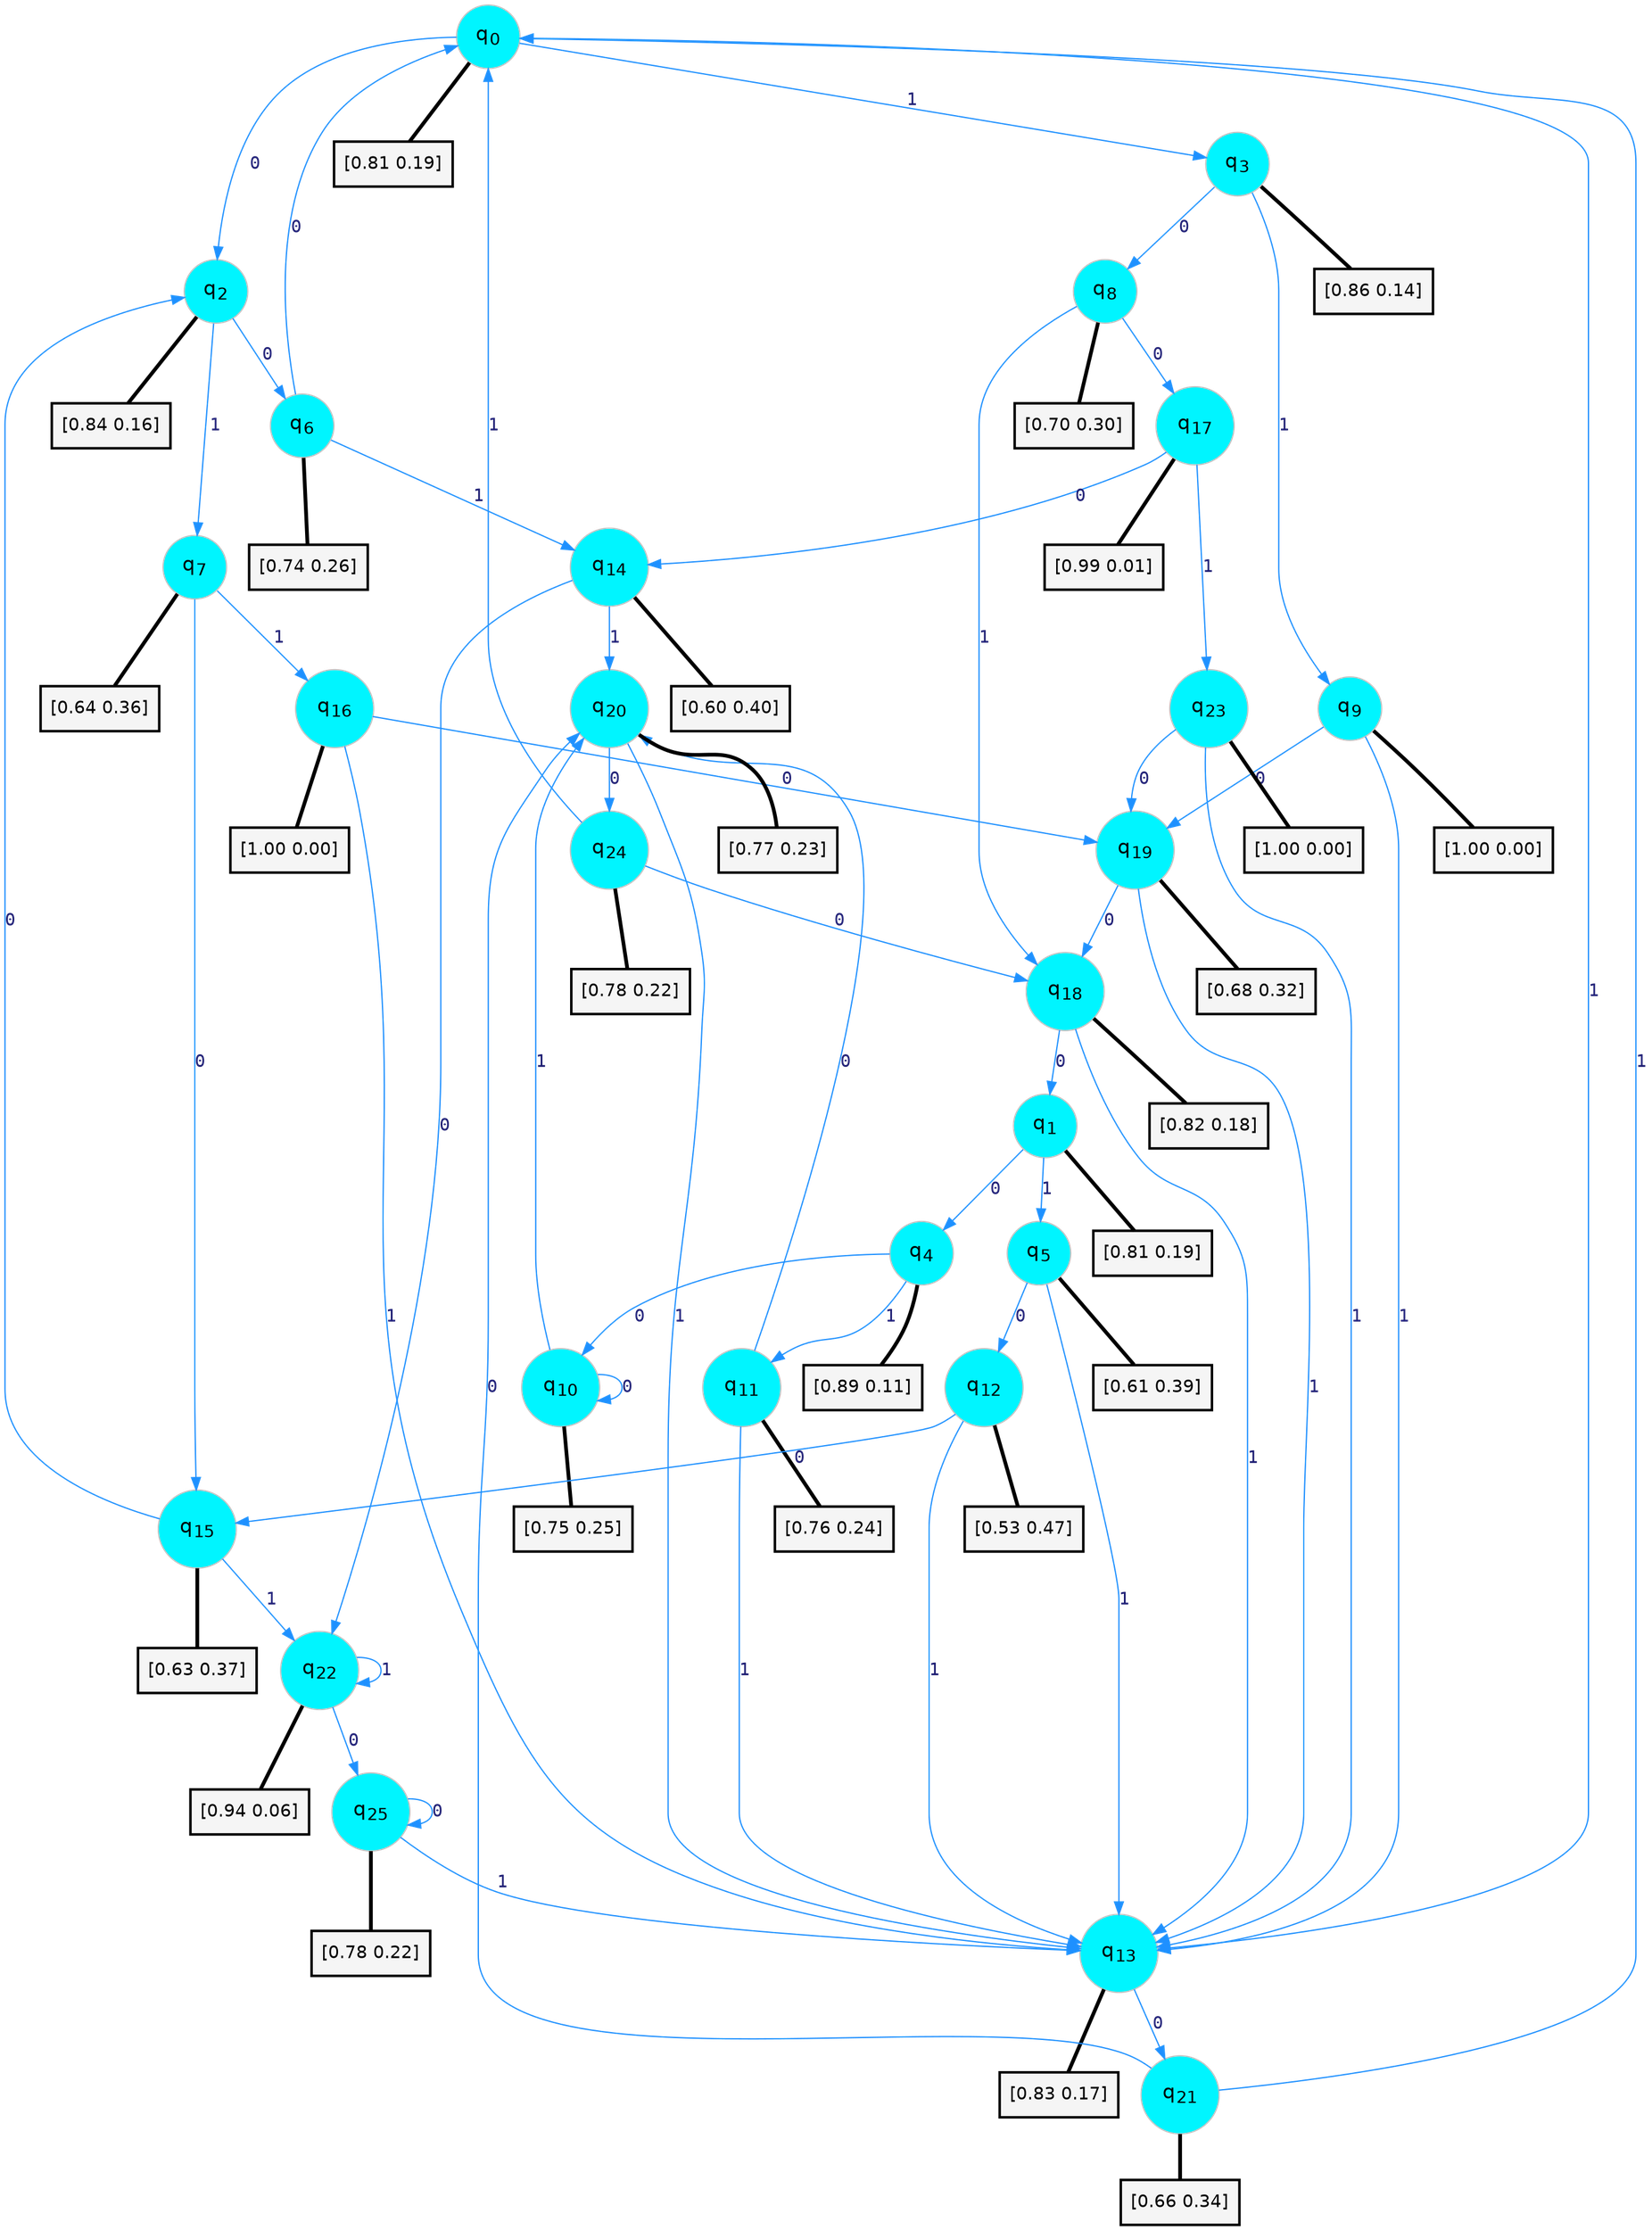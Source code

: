 digraph G {
graph [
bgcolor=transparent, dpi=300, rankdir=TD, size="40,25"];
node [
color=gray, fillcolor=turquoise1, fontcolor=black, fontname=Helvetica, fontsize=16, fontweight=bold, shape=circle, style=filled];
edge [
arrowsize=1, color=dodgerblue1, fontcolor=midnightblue, fontname=courier, fontweight=bold, penwidth=1, style=solid, weight=20];
0[label=<q<SUB>0</SUB>>];
1[label=<q<SUB>1</SUB>>];
2[label=<q<SUB>2</SUB>>];
3[label=<q<SUB>3</SUB>>];
4[label=<q<SUB>4</SUB>>];
5[label=<q<SUB>5</SUB>>];
6[label=<q<SUB>6</SUB>>];
7[label=<q<SUB>7</SUB>>];
8[label=<q<SUB>8</SUB>>];
9[label=<q<SUB>9</SUB>>];
10[label=<q<SUB>10</SUB>>];
11[label=<q<SUB>11</SUB>>];
12[label=<q<SUB>12</SUB>>];
13[label=<q<SUB>13</SUB>>];
14[label=<q<SUB>14</SUB>>];
15[label=<q<SUB>15</SUB>>];
16[label=<q<SUB>16</SUB>>];
17[label=<q<SUB>17</SUB>>];
18[label=<q<SUB>18</SUB>>];
19[label=<q<SUB>19</SUB>>];
20[label=<q<SUB>20</SUB>>];
21[label=<q<SUB>21</SUB>>];
22[label=<q<SUB>22</SUB>>];
23[label=<q<SUB>23</SUB>>];
24[label=<q<SUB>24</SUB>>];
25[label=<q<SUB>25</SUB>>];
26[label="[0.81 0.19]", shape=box,fontcolor=black, fontname=Helvetica, fontsize=14, penwidth=2, fillcolor=whitesmoke,color=black];
27[label="[0.81 0.19]", shape=box,fontcolor=black, fontname=Helvetica, fontsize=14, penwidth=2, fillcolor=whitesmoke,color=black];
28[label="[0.84 0.16]", shape=box,fontcolor=black, fontname=Helvetica, fontsize=14, penwidth=2, fillcolor=whitesmoke,color=black];
29[label="[0.86 0.14]", shape=box,fontcolor=black, fontname=Helvetica, fontsize=14, penwidth=2, fillcolor=whitesmoke,color=black];
30[label="[0.89 0.11]", shape=box,fontcolor=black, fontname=Helvetica, fontsize=14, penwidth=2, fillcolor=whitesmoke,color=black];
31[label="[0.61 0.39]", shape=box,fontcolor=black, fontname=Helvetica, fontsize=14, penwidth=2, fillcolor=whitesmoke,color=black];
32[label="[0.74 0.26]", shape=box,fontcolor=black, fontname=Helvetica, fontsize=14, penwidth=2, fillcolor=whitesmoke,color=black];
33[label="[0.64 0.36]", shape=box,fontcolor=black, fontname=Helvetica, fontsize=14, penwidth=2, fillcolor=whitesmoke,color=black];
34[label="[0.70 0.30]", shape=box,fontcolor=black, fontname=Helvetica, fontsize=14, penwidth=2, fillcolor=whitesmoke,color=black];
35[label="[1.00 0.00]", shape=box,fontcolor=black, fontname=Helvetica, fontsize=14, penwidth=2, fillcolor=whitesmoke,color=black];
36[label="[0.75 0.25]", shape=box,fontcolor=black, fontname=Helvetica, fontsize=14, penwidth=2, fillcolor=whitesmoke,color=black];
37[label="[0.76 0.24]", shape=box,fontcolor=black, fontname=Helvetica, fontsize=14, penwidth=2, fillcolor=whitesmoke,color=black];
38[label="[0.53 0.47]", shape=box,fontcolor=black, fontname=Helvetica, fontsize=14, penwidth=2, fillcolor=whitesmoke,color=black];
39[label="[0.83 0.17]", shape=box,fontcolor=black, fontname=Helvetica, fontsize=14, penwidth=2, fillcolor=whitesmoke,color=black];
40[label="[0.60 0.40]", shape=box,fontcolor=black, fontname=Helvetica, fontsize=14, penwidth=2, fillcolor=whitesmoke,color=black];
41[label="[0.63 0.37]", shape=box,fontcolor=black, fontname=Helvetica, fontsize=14, penwidth=2, fillcolor=whitesmoke,color=black];
42[label="[1.00 0.00]", shape=box,fontcolor=black, fontname=Helvetica, fontsize=14, penwidth=2, fillcolor=whitesmoke,color=black];
43[label="[0.99 0.01]", shape=box,fontcolor=black, fontname=Helvetica, fontsize=14, penwidth=2, fillcolor=whitesmoke,color=black];
44[label="[0.82 0.18]", shape=box,fontcolor=black, fontname=Helvetica, fontsize=14, penwidth=2, fillcolor=whitesmoke,color=black];
45[label="[0.68 0.32]", shape=box,fontcolor=black, fontname=Helvetica, fontsize=14, penwidth=2, fillcolor=whitesmoke,color=black];
46[label="[0.77 0.23]", shape=box,fontcolor=black, fontname=Helvetica, fontsize=14, penwidth=2, fillcolor=whitesmoke,color=black];
47[label="[0.66 0.34]", shape=box,fontcolor=black, fontname=Helvetica, fontsize=14, penwidth=2, fillcolor=whitesmoke,color=black];
48[label="[0.94 0.06]", shape=box,fontcolor=black, fontname=Helvetica, fontsize=14, penwidth=2, fillcolor=whitesmoke,color=black];
49[label="[1.00 0.00]", shape=box,fontcolor=black, fontname=Helvetica, fontsize=14, penwidth=2, fillcolor=whitesmoke,color=black];
50[label="[0.78 0.22]", shape=box,fontcolor=black, fontname=Helvetica, fontsize=14, penwidth=2, fillcolor=whitesmoke,color=black];
51[label="[0.78 0.22]", shape=box,fontcolor=black, fontname=Helvetica, fontsize=14, penwidth=2, fillcolor=whitesmoke,color=black];
0->2 [label=0];
0->3 [label=1];
0->26 [arrowhead=none, penwidth=3,color=black];
1->4 [label=0];
1->5 [label=1];
1->27 [arrowhead=none, penwidth=3,color=black];
2->6 [label=0];
2->7 [label=1];
2->28 [arrowhead=none, penwidth=3,color=black];
3->8 [label=0];
3->9 [label=1];
3->29 [arrowhead=none, penwidth=3,color=black];
4->10 [label=0];
4->11 [label=1];
4->30 [arrowhead=none, penwidth=3,color=black];
5->12 [label=0];
5->13 [label=1];
5->31 [arrowhead=none, penwidth=3,color=black];
6->0 [label=0];
6->14 [label=1];
6->32 [arrowhead=none, penwidth=3,color=black];
7->15 [label=0];
7->16 [label=1];
7->33 [arrowhead=none, penwidth=3,color=black];
8->17 [label=0];
8->18 [label=1];
8->34 [arrowhead=none, penwidth=3,color=black];
9->19 [label=0];
9->13 [label=1];
9->35 [arrowhead=none, penwidth=3,color=black];
10->10 [label=0];
10->20 [label=1];
10->36 [arrowhead=none, penwidth=3,color=black];
11->20 [label=0];
11->13 [label=1];
11->37 [arrowhead=none, penwidth=3,color=black];
12->15 [label=0];
12->13 [label=1];
12->38 [arrowhead=none, penwidth=3,color=black];
13->21 [label=0];
13->0 [label=1];
13->39 [arrowhead=none, penwidth=3,color=black];
14->22 [label=0];
14->20 [label=1];
14->40 [arrowhead=none, penwidth=3,color=black];
15->2 [label=0];
15->22 [label=1];
15->41 [arrowhead=none, penwidth=3,color=black];
16->19 [label=0];
16->13 [label=1];
16->42 [arrowhead=none, penwidth=3,color=black];
17->14 [label=0];
17->23 [label=1];
17->43 [arrowhead=none, penwidth=3,color=black];
18->1 [label=0];
18->13 [label=1];
18->44 [arrowhead=none, penwidth=3,color=black];
19->18 [label=0];
19->13 [label=1];
19->45 [arrowhead=none, penwidth=3,color=black];
20->24 [label=0];
20->13 [label=1];
20->46 [arrowhead=none, penwidth=3,color=black];
21->20 [label=0];
21->0 [label=1];
21->47 [arrowhead=none, penwidth=3,color=black];
22->25 [label=0];
22->22 [label=1];
22->48 [arrowhead=none, penwidth=3,color=black];
23->19 [label=0];
23->13 [label=1];
23->49 [arrowhead=none, penwidth=3,color=black];
24->18 [label=0];
24->0 [label=1];
24->50 [arrowhead=none, penwidth=3,color=black];
25->25 [label=0];
25->13 [label=1];
25->51 [arrowhead=none, penwidth=3,color=black];
}
